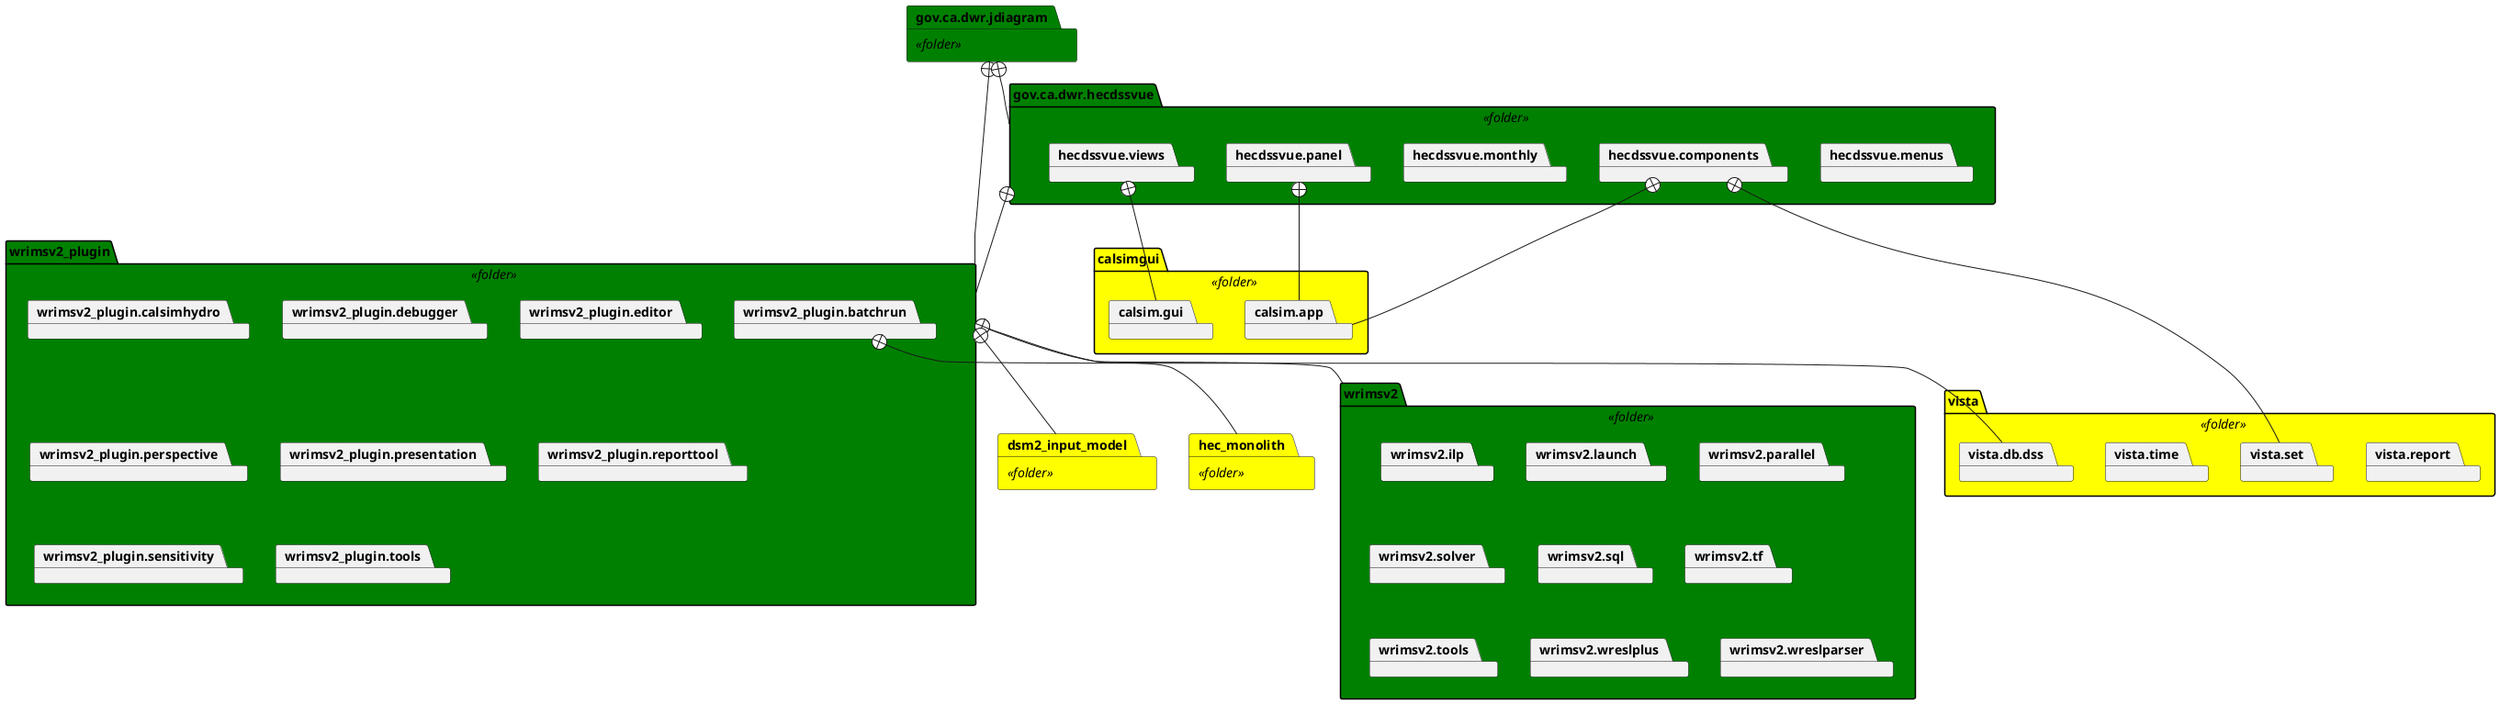 @startuml

package wrimsv2_plugin <<folder>> #green {
package wrimsv2_plugin.batchrun
package wrimsv2_plugin.calsimhydro
package wrimsv2_plugin.debugger
package wrimsv2_plugin.editor
package wrimsv2_plugin.perspective
package wrimsv2_plugin.presentation
package wrimsv2_plugin.reporttool
package wrimsv2_plugin.sensitivity
package wrimsv2_plugin.tools
}
package gov.ca.dwr.hecdssvue <<folder>> #green {
package hecdssvue.menus
package hecdssvue.components
package hecdssvue.monthly
package hecdssvue.panel
package hecdssvue.views
}
package gov.ca.dwr.jdiagram <<folder>> #green {
}
package calsimgui <<folder>> #yellow {
package calsim.gui
package calsim.app
}
package wrimsv2 <<folder>> #green {
package wrimsv2.ilp
package wrimsv2.launch
package wrimsv2.parallel
package wrimsv2.solver
package wrimsv2.sql
package wrimsv2.tf
package wrimsv2.tools
package wrimsv2.wreslplus
package wrimsv2.wreslparser
package wrimsv2.wreslplus
}
package dsm2_input_model <<folder>> #yellow {
}
package vista <<folder>> #yellow {
package vista.report
package vista.set
package vista.time
package vista.db.dss
}
package hec_monolith <<folder>> #yellow {
}
gov.ca.dwr.jdiagram +-- wrimsv2_plugin
gov.ca.dwr.jdiagram +-- gov.ca.dwr.hecdssvue
gov.ca.dwr.hecdssvue +-- wrimsv2_plugin
hecdssvue.components +-- calsim.app
hecdssvue.panel +-- calsim.app
hecdssvue.views +-- calsim.gui
hecdssvue.components +-- vista.set
wrimsv2_plugin.batchrun +-- vista.db.dss
wrimsv2_plugin +-- wrimsv2
wrimsv2_plugin +-- hec_monolith
wrimsv2_plugin +-- dsm2_input_model

@enduml
